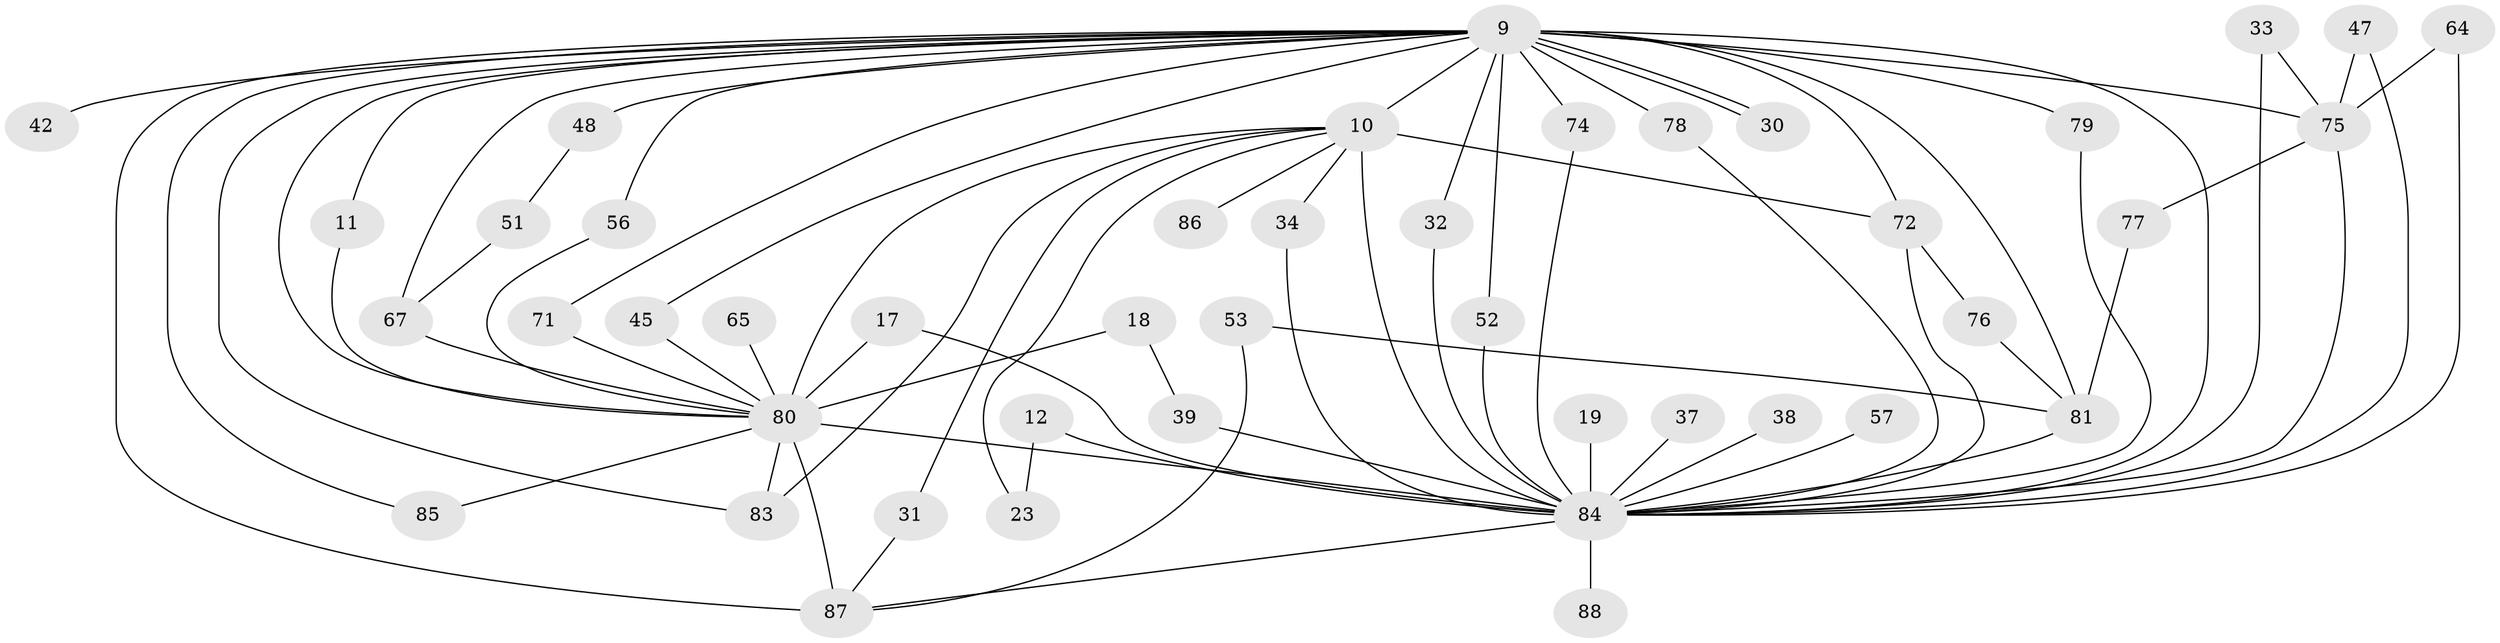 // original degree distribution, {19: 0.011363636363636364, 20: 0.03409090909090909, 28: 0.011363636363636364, 13: 0.011363636363636364, 18: 0.011363636363636364, 17: 0.011363636363636364, 23: 0.011363636363636364, 16: 0.011363636363636364, 2: 0.5795454545454546, 3: 0.19318181818181818, 8: 0.011363636363636364, 4: 0.045454545454545456, 10: 0.011363636363636364, 5: 0.03409090909090909, 6: 0.011363636363636364}
// Generated by graph-tools (version 1.1) at 2025/43/03/09/25 04:43:27]
// undirected, 44 vertices, 78 edges
graph export_dot {
graph [start="1"]
  node [color=gray90,style=filled];
  9 [super="+3"];
  10 [super="+4"];
  11;
  12;
  17;
  18;
  19;
  23;
  30;
  31;
  32;
  33;
  34;
  37;
  38;
  39;
  42;
  45;
  47;
  48;
  51;
  52;
  53;
  56;
  57;
  64;
  65;
  67 [super="+60+50"];
  71;
  72 [super="+70"];
  74;
  75 [super="+43+68+41"];
  76;
  77;
  78;
  79;
  80 [super="+6"];
  81 [super="+58+63+69"];
  83 [super="+73+40"];
  84 [super="+28+54+62+7+59"];
  85 [super="+15+25"];
  86;
  87 [super="+22+82+66"];
  88;
  9 -- 10 [weight=4];
  9 -- 30;
  9 -- 30;
  9 -- 32;
  9 -- 42 [weight=2];
  9 -- 48 [weight=2];
  9 -- 71;
  9 -- 78;
  9 -- 79;
  9 -- 11;
  9 -- 74;
  9 -- 75 [weight=6];
  9 -- 45;
  9 -- 52;
  9 -- 56;
  9 -- 85 [weight=2];
  9 -- 87 [weight=3];
  9 -- 67;
  9 -- 83;
  9 -- 84 [weight=8];
  9 -- 72 [weight=2];
  9 -- 80 [weight=4];
  9 -- 81 [weight=3];
  10 -- 23;
  10 -- 34;
  10 -- 84 [weight=9];
  10 -- 86 [weight=2];
  10 -- 31;
  10 -- 83 [weight=3];
  10 -- 72 [weight=2];
  10 -- 80 [weight=4];
  11 -- 80;
  12 -- 23;
  12 -- 84 [weight=2];
  17 -- 84;
  17 -- 80;
  18 -- 39;
  18 -- 80 [weight=2];
  19 -- 84 [weight=3];
  31 -- 87;
  32 -- 84;
  33 -- 84;
  33 -- 75;
  34 -- 84;
  37 -- 84 [weight=2];
  38 -- 84 [weight=2];
  39 -- 84;
  45 -- 80;
  47 -- 84;
  47 -- 75;
  48 -- 51;
  51 -- 67;
  52 -- 84;
  53 -- 87;
  53 -- 81;
  56 -- 80;
  57 -- 84;
  64 -- 84;
  64 -- 75;
  65 -- 80;
  67 -- 80 [weight=3];
  71 -- 80;
  72 -- 84 [weight=4];
  72 -- 76;
  74 -- 84;
  75 -- 84;
  75 -- 77;
  76 -- 81;
  77 -- 81;
  78 -- 84;
  79 -- 84;
  80 -- 84 [weight=11];
  80 -- 83;
  80 -- 85 [weight=2];
  80 -- 87 [weight=2];
  81 -- 84 [weight=5];
  84 -- 88 [weight=2];
  84 -- 87;
}
